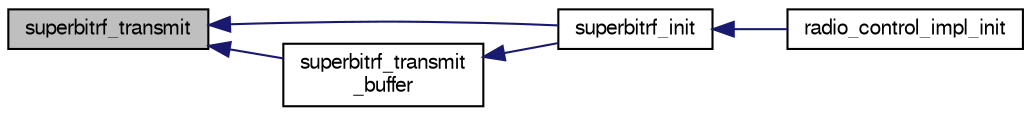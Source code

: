 digraph "superbitrf_transmit"
{
  edge [fontname="FreeSans",fontsize="10",labelfontname="FreeSans",labelfontsize="10"];
  node [fontname="FreeSans",fontsize="10",shape=record];
  rankdir="LR";
  Node1 [label="superbitrf_transmit",height=0.2,width=0.4,color="black", fillcolor="grey75", style="filled", fontcolor="black"];
  Node1 -> Node2 [dir="back",color="midnightblue",fontsize="10",style="solid",fontname="FreeSans"];
  Node2 [label="superbitrf_init",height=0.2,width=0.4,color="black", fillcolor="white", style="filled",URL="$modules_2datalink_2superbitrf_8h.html#a7b9a2741375ca1dffc4f2e6a6d7a9307",tooltip="Initialize the superbitrf. "];
  Node2 -> Node3 [dir="back",color="midnightblue",fontsize="10",style="solid",fontname="FreeSans"];
  Node3 [label="radio_control_impl_init",height=0.2,width=0.4,color="black", fillcolor="white", style="filled",URL="$superbitrf__rc_8c.html#a6ba4bebf68f7ff39f4569dfe3b1f2832",tooltip="Initialization. "];
  Node1 -> Node4 [dir="back",color="midnightblue",fontsize="10",style="solid",fontname="FreeSans"];
  Node4 [label="superbitrf_transmit\l_buffer",height=0.2,width=0.4,color="black", fillcolor="white", style="filled",URL="$modules_2datalink_2superbitrf_8c.html#a00d1177de3911f3af7caa59f1b50298f"];
  Node4 -> Node2 [dir="back",color="midnightblue",fontsize="10",style="solid",fontname="FreeSans"];
}
